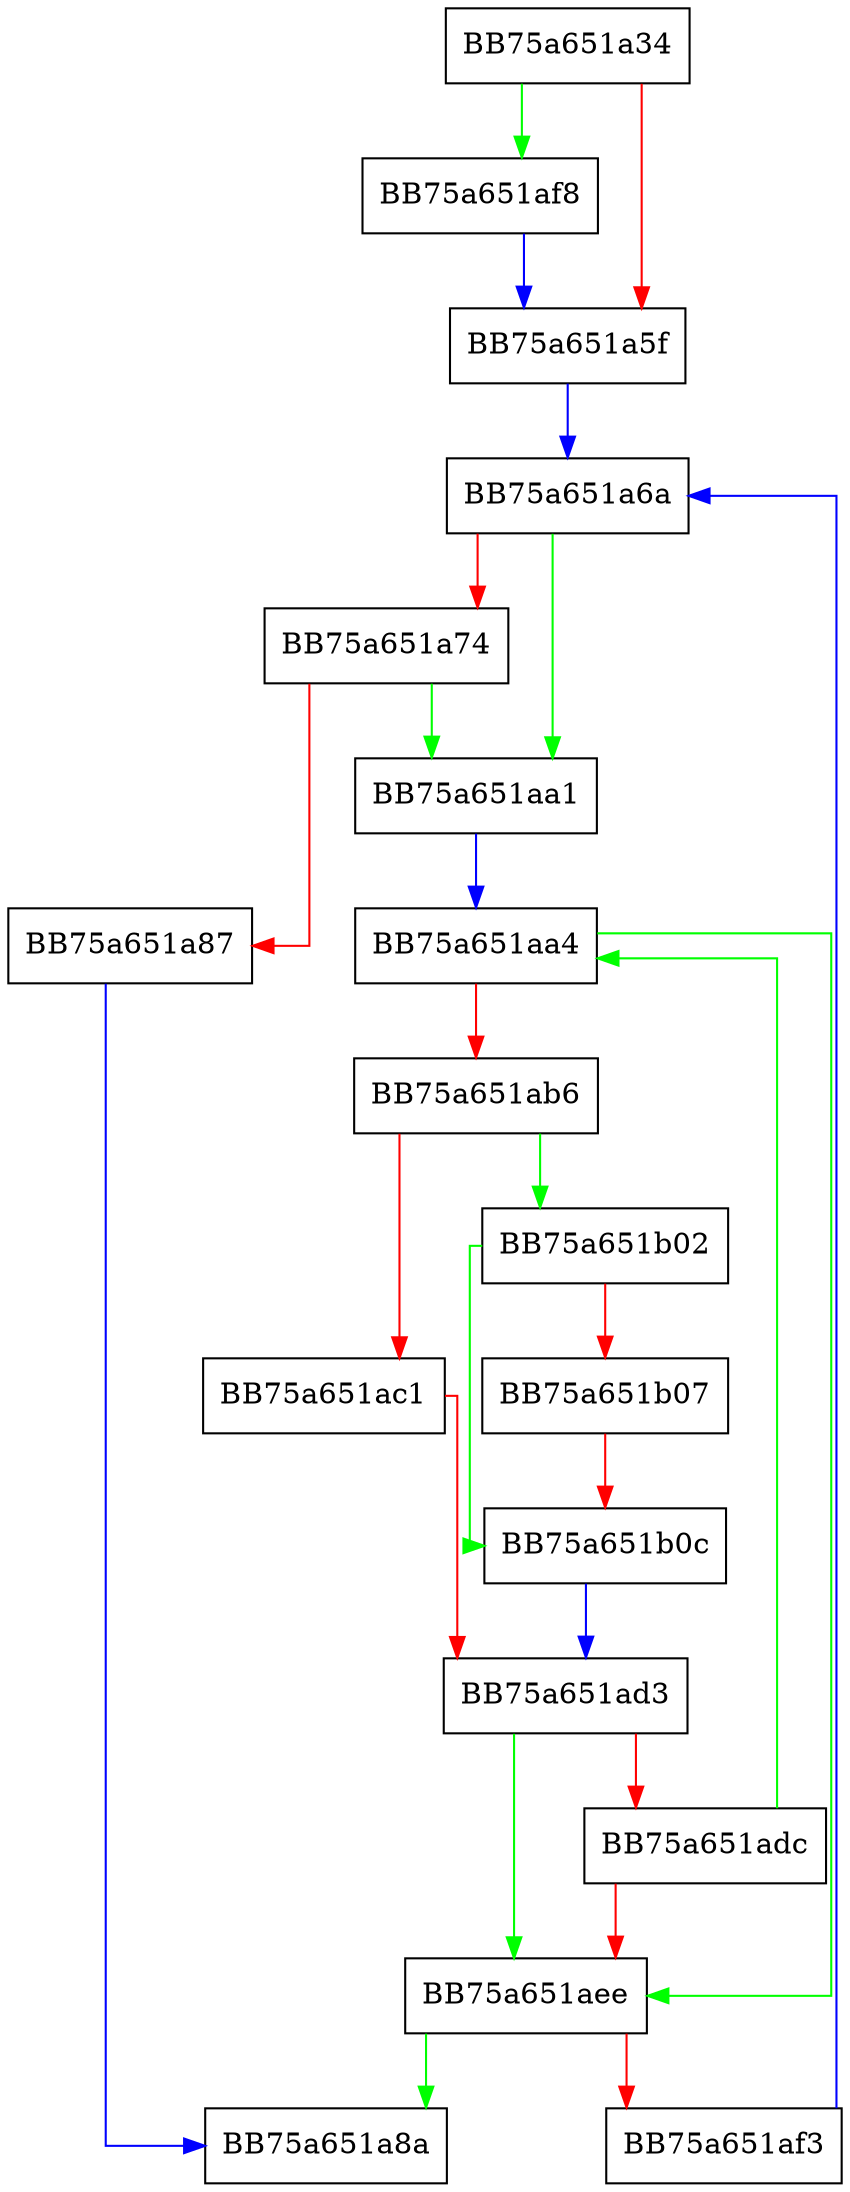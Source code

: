 digraph get_next_file {
  node [shape="box"];
  graph [splines=ortho];
  BB75a651a34 -> BB75a651af8 [color="green"];
  BB75a651a34 -> BB75a651a5f [color="red"];
  BB75a651a5f -> BB75a651a6a [color="blue"];
  BB75a651a6a -> BB75a651aa1 [color="green"];
  BB75a651a6a -> BB75a651a74 [color="red"];
  BB75a651a74 -> BB75a651aa1 [color="green"];
  BB75a651a74 -> BB75a651a87 [color="red"];
  BB75a651a87 -> BB75a651a8a [color="blue"];
  BB75a651aa1 -> BB75a651aa4 [color="blue"];
  BB75a651aa4 -> BB75a651aee [color="green"];
  BB75a651aa4 -> BB75a651ab6 [color="red"];
  BB75a651ab6 -> BB75a651b02 [color="green"];
  BB75a651ab6 -> BB75a651ac1 [color="red"];
  BB75a651ac1 -> BB75a651ad3 [color="red"];
  BB75a651ad3 -> BB75a651aee [color="green"];
  BB75a651ad3 -> BB75a651adc [color="red"];
  BB75a651adc -> BB75a651aa4 [color="green"];
  BB75a651adc -> BB75a651aee [color="red"];
  BB75a651aee -> BB75a651a8a [color="green"];
  BB75a651aee -> BB75a651af3 [color="red"];
  BB75a651af3 -> BB75a651a6a [color="blue"];
  BB75a651af8 -> BB75a651a5f [color="blue"];
  BB75a651b02 -> BB75a651b0c [color="green"];
  BB75a651b02 -> BB75a651b07 [color="red"];
  BB75a651b07 -> BB75a651b0c [color="red"];
  BB75a651b0c -> BB75a651ad3 [color="blue"];
}